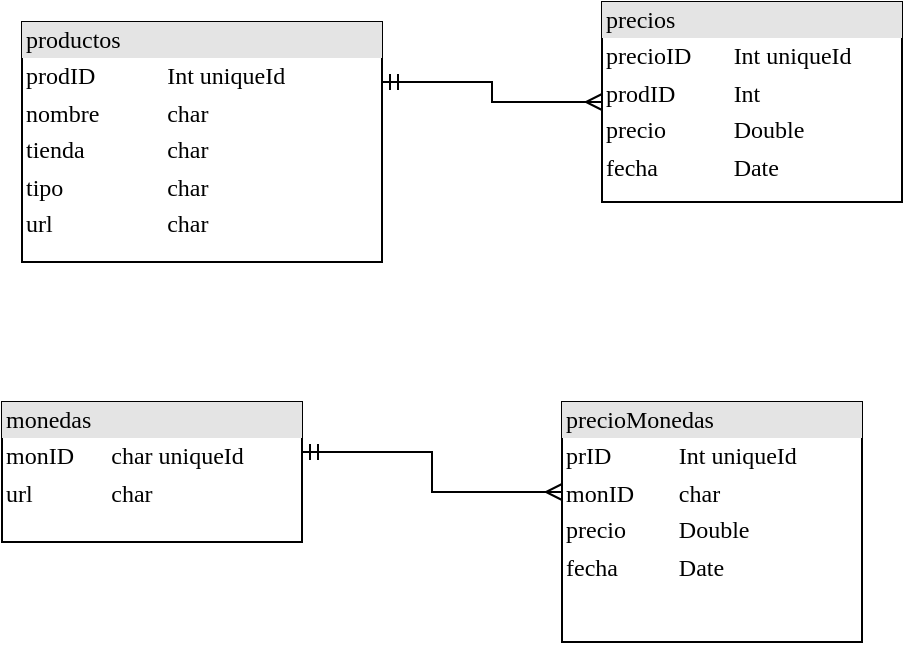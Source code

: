 <mxfile version="24.3.1" type="github">
  <diagram name="Page-1" id="2ca16b54-16f6-2749-3443-fa8db7711227">
    <mxGraphModel dx="794" dy="422" grid="1" gridSize="10" guides="1" tooltips="1" connect="1" arrows="1" fold="1" page="1" pageScale="1" pageWidth="1100" pageHeight="850" background="none" math="0" shadow="0">
      <root>
        <mxCell id="0" />
        <mxCell id="1" parent="0" />
        <mxCell id="2ed32ef02a7f4228-1" value="&lt;div style=&quot;box-sizing:border-box;width:100%;background:#e4e4e4;padding:2px;&quot;&gt;precios&lt;/div&gt;&lt;table style=&quot;width:100%;font-size:1em;&quot; cellpadding=&quot;2&quot; cellspacing=&quot;0&quot;&gt;&lt;tbody&gt;&lt;tr&gt;&lt;td&gt;precioID&lt;br&gt;&lt;/td&gt;&lt;td&gt;Int uniqueId&lt;/td&gt;&lt;/tr&gt;&lt;tr&gt;&lt;td&gt;prodID&lt;br&gt;&lt;/td&gt;&lt;td&gt;Int&lt;br&gt;&lt;/td&gt;&lt;/tr&gt;&lt;tr&gt;&lt;td&gt;precio&lt;br&gt;&lt;/td&gt;&lt;td&gt;Double&lt;br&gt;&lt;/td&gt;&lt;/tr&gt;&lt;tr&gt;&lt;td&gt;fecha&lt;br&gt;&lt;/td&gt;&lt;td&gt;Date&lt;br&gt;&lt;/td&gt;&lt;/tr&gt;&lt;/tbody&gt;&lt;/table&gt;" style="verticalAlign=top;align=left;overflow=fill;html=1;rounded=0;shadow=0;comic=0;labelBackgroundColor=none;strokeWidth=1;fontFamily=Verdana;fontSize=12" parent="1" vertex="1">
          <mxGeometry x="430" y="130" width="150" height="100" as="geometry" />
        </mxCell>
        <mxCell id="0AyHNGlaYuL1A5BEGDpr-4" style="edgeStyle=orthogonalEdgeStyle;rounded=0;orthogonalLoop=1;jettySize=auto;html=1;exitX=1;exitY=0.25;exitDx=0;exitDy=0;endArrow=ERmany;endFill=0;startArrow=ERmandOne;startFill=0;" parent="1" source="2ed32ef02a7f4228-2" target="2ed32ef02a7f4228-1" edge="1">
          <mxGeometry relative="1" as="geometry" />
        </mxCell>
        <mxCell id="2ed32ef02a7f4228-2" value="&lt;div style=&quot;box-sizing: border-box ; width: 100% ; background: #e4e4e4 ; padding: 2px&quot;&gt;productos&lt;br&gt;&lt;/div&gt;&lt;table style=&quot;width: 100% ; font-size: 1em&quot; cellpadding=&quot;2&quot; cellspacing=&quot;0&quot;&gt;&lt;tbody&gt;&lt;tr&gt;&lt;td&gt;prodID&lt;br&gt;&lt;/td&gt;&lt;td&gt;Int uniqueId&lt;/td&gt;&lt;/tr&gt;&lt;tr&gt;&lt;td&gt;nombre&lt;br&gt;&lt;/td&gt;&lt;td&gt;char&lt;br&gt;&lt;/td&gt;&lt;/tr&gt;&lt;tr&gt;&lt;td&gt;tienda&lt;br&gt;&lt;/td&gt;&lt;td&gt;char&lt;br&gt;&lt;/td&gt;&lt;/tr&gt;&lt;tr&gt;&lt;td&gt;tipo&lt;br&gt;&lt;/td&gt;&lt;td&gt;char&lt;br&gt;&lt;/td&gt;&lt;/tr&gt;&lt;tr&gt;&lt;td&gt;url&lt;br&gt;&lt;/td&gt;&lt;td&gt;char&lt;br&gt;&lt;/td&gt;&lt;/tr&gt;&lt;/tbody&gt;&lt;/table&gt;" style="verticalAlign=top;align=left;overflow=fill;html=1;rounded=0;shadow=0;comic=0;labelBackgroundColor=none;strokeWidth=1;fontFamily=Verdana;fontSize=12" parent="1" vertex="1">
          <mxGeometry x="140" y="140" width="180" height="120" as="geometry" />
        </mxCell>
        <mxCell id="2ed32ef02a7f4228-11" value="&lt;div style=&quot;box-sizing:border-box;width:100%;background:#e4e4e4;padding:2px;&quot;&gt;monedas&lt;/div&gt;&lt;table style=&quot;width:100%;font-size:1em;&quot; cellpadding=&quot;2&quot; cellspacing=&quot;0&quot;&gt;&lt;tbody&gt;&lt;tr&gt;&lt;td&gt;monID&lt;br&gt;&lt;/td&gt;&lt;td&gt;char uniqueId&lt;/td&gt;&lt;/tr&gt;&lt;tr&gt;&lt;td&gt;url&lt;br&gt;&lt;/td&gt;&lt;td&gt;char&lt;br&gt;&lt;/td&gt;&lt;/tr&gt;&lt;/tbody&gt;&lt;/table&gt;" style="verticalAlign=top;align=left;overflow=fill;html=1;rounded=0;shadow=0;comic=0;labelBackgroundColor=none;strokeWidth=1;fontFamily=Verdana;fontSize=12" parent="1" vertex="1">
          <mxGeometry x="130" y="330" width="150" height="70" as="geometry" />
        </mxCell>
        <mxCell id="xcC2LCUIMJyBLFqf4Qoj-6" value="&lt;div style=&quot;box-sizing:border-box;width:100%;background:#e4e4e4;padding:2px;&quot;&gt;precioMonedas&lt;/div&gt;&lt;table style=&quot;width:100%;font-size:1em;&quot; cellpadding=&quot;2&quot; cellspacing=&quot;0&quot;&gt;&lt;tbody&gt;&lt;tr&gt;&lt;td&gt;prID&lt;br&gt;&lt;/td&gt;&lt;td&gt;Int uniqueId&lt;/td&gt;&lt;/tr&gt;&lt;tr&gt;&lt;td&gt;monID&lt;br&gt;&lt;/td&gt;&lt;td&gt;char&lt;br&gt;&lt;/td&gt;&lt;/tr&gt;&lt;tr&gt;&lt;td&gt;precio&lt;br&gt;&lt;/td&gt;&lt;td&gt;Double&lt;br&gt;&lt;/td&gt;&lt;/tr&gt;&lt;tr&gt;&lt;td&gt;fecha&lt;br&gt;&lt;/td&gt;&lt;td&gt;Date&lt;br&gt;&lt;/td&gt;&lt;/tr&gt;&lt;/tbody&gt;&lt;/table&gt;" style="verticalAlign=top;align=left;overflow=fill;html=1;rounded=0;shadow=0;comic=0;labelBackgroundColor=none;strokeWidth=1;fontFamily=Verdana;fontSize=12" parent="1" vertex="1">
          <mxGeometry x="410" y="330" width="150" height="120" as="geometry" />
        </mxCell>
        <mxCell id="xcC2LCUIMJyBLFqf4Qoj-8" style="edgeStyle=orthogonalEdgeStyle;rounded=0;orthogonalLoop=1;jettySize=auto;html=1;exitX=1;exitY=0.357;exitDx=0;exitDy=0;endArrow=ERmany;endFill=0;startArrow=ERmandOne;startFill=0;exitPerimeter=0;entryX=0;entryY=0.375;entryDx=0;entryDy=0;entryPerimeter=0;" parent="1" source="2ed32ef02a7f4228-11" target="xcC2LCUIMJyBLFqf4Qoj-6" edge="1">
          <mxGeometry relative="1" as="geometry">
            <mxPoint x="310" y="320" as="sourcePoint" />
            <mxPoint x="420" y="330" as="targetPoint" />
          </mxGeometry>
        </mxCell>
      </root>
    </mxGraphModel>
  </diagram>
</mxfile>
